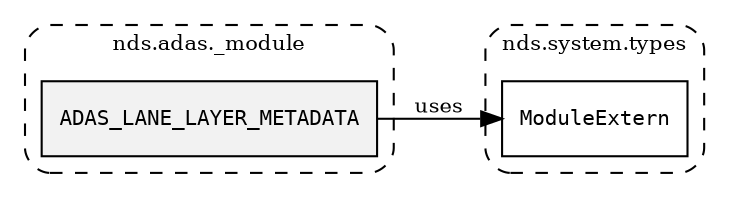 /**
 * This dot file creates symbol collaboration diagram for ADAS_LANE_LAYER_METADATA.
 */
digraph ZSERIO
{
    node [shape=box, fontsize=10];
    rankdir="LR";
    fontsize=10;
    tooltip="ADAS_LANE_LAYER_METADATA collaboration diagram";

    subgraph "cluster_nds.adas._module"
    {
        style="dashed, rounded";
        label="nds.adas._module";
        tooltip="Package nds.adas._module";
        href="../../../content/packages/nds.adas._module.html#Package-nds-adas-_module";
        target="_parent";

        "ADAS_LANE_LAYER_METADATA" [style="filled", fillcolor="#0000000D", target="_parent", label=<<font face="monospace"><table align="center" border="0" cellspacing="0" cellpadding="0"><tr><td href="../../../content/packages/nds.adas._module.html#Constant-ADAS_LANE_LAYER_METADATA" title="Constant defined in nds.adas._module">ADAS_LANE_LAYER_METADATA</td></tr></table></font>>];
    }

    subgraph "cluster_nds.system.types"
    {
        style="dashed, rounded";
        label="nds.system.types";
        tooltip="Package nds.system.types";
        href="../../../content/packages/nds.system.types.html#Package-nds-system-types";
        target="_parent";

        "ModuleExtern" [target="_parent", label=<<font face="monospace"><table align="center" border="0" cellspacing="0" cellpadding="0"><tr><td href="../../../content/packages/nds.system.types.html#Subtype-ModuleExtern" title="Subtype defined in nds.system.types">ModuleExtern</td></tr></table></font>>];
    }

    "ADAS_LANE_LAYER_METADATA" -> "ModuleExtern" [label="uses", fontsize=10];
}
